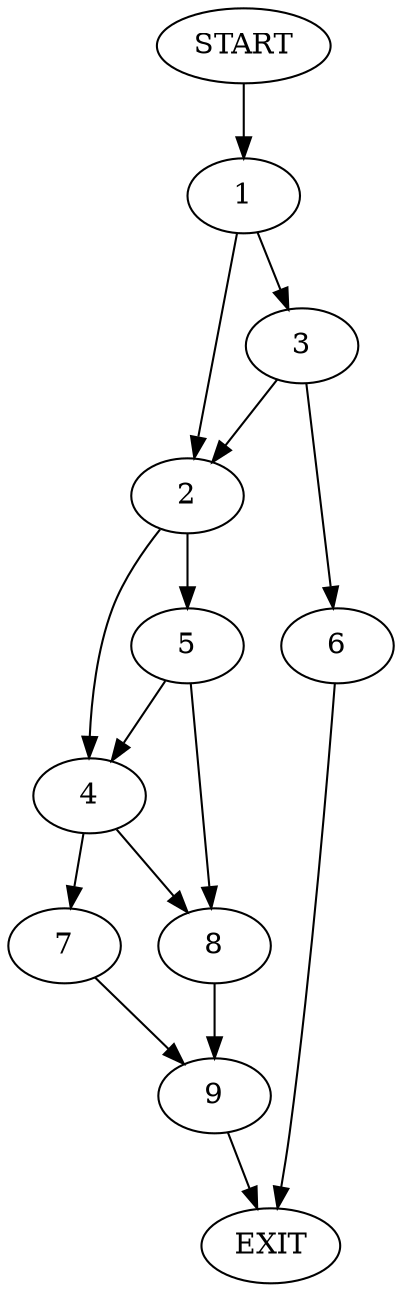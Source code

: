digraph {
0 [label="START"]
10 [label="EXIT"]
0 -> 1
1 -> 2
1 -> 3
2 -> 4
2 -> 5
3 -> 2
3 -> 6
6 -> 10
4 -> 7
4 -> 8
5 -> 8
5 -> 4
8 -> 9
7 -> 9
9 -> 10
}
